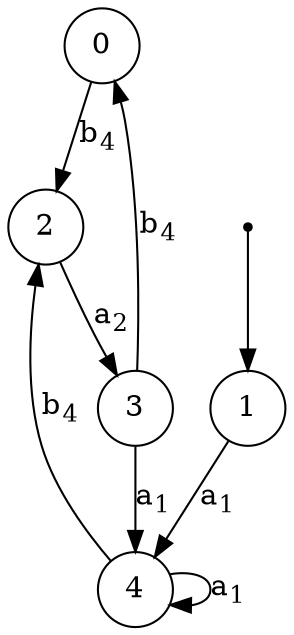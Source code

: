digraph G {
"n0"[label= <0> shape=circle color="black" style=wedged fillcolor="white" style=filled];
"n1"[label= <1> shape=circle color="black" style=wedged fillcolor="white" style=filled];
"ArbitraryUnusedNameNoWorriesJustGrooving2"[fontSize=1 shape=point];
"n2"[label= <2> shape=circle color="black" style=wedged fillcolor="white" style=filled];
"n3"[label= <3> shape=circle color="black" style=wedged fillcolor="white" style=filled];
"n4"[label= <4> shape=circle color="black" style=wedged fillcolor="white" style=filled];
{"ArbitraryUnusedNameNoWorriesJustGrooving2"}->{"n1"};
{"n0"}->{"n2"}[label = <b<sub>4</sub>> color="black" arrowhead="normal" style=""];
{"n1"}->{"n4"}[label = <a<sub>1</sub>> color="black" arrowhead="normal" style=""];
{"n2"}->{"n3"}[label = <a<sub>2</sub>> color="black" arrowhead="normal" style=""];
{"n3"}->{"n4"}[label = <a<sub>1</sub>> color="black" arrowhead="normal" style=""];
{"n3"}->{"n0"}[label = <b<sub>4</sub>> color="black" arrowhead="normal" style=""];
{"n4"}->{"n4"}[label = <a<sub>1</sub>> color="black" arrowhead="normal" style=""];
{"n4"}->{"n2"}[label = <b<sub>4</sub>> color="black" arrowhead="normal" style=""];
}
